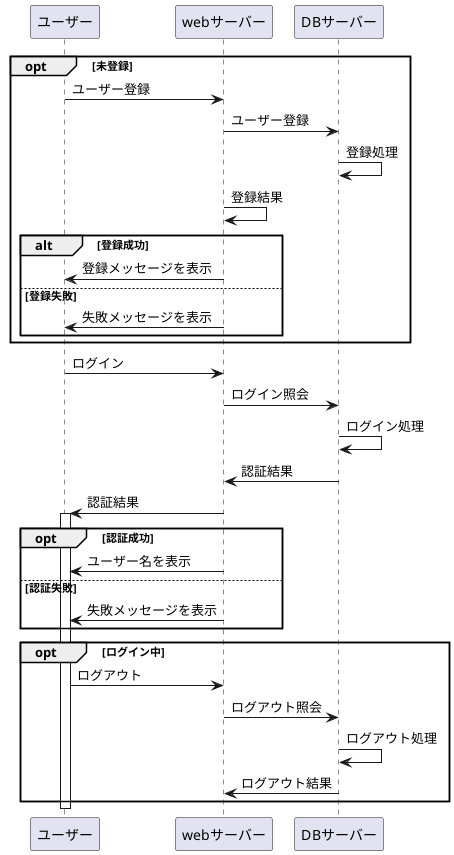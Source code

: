 ```
@startuml
opt 未登録
ユーザー -> webサーバー : ユーザー登録
webサーバー -> DBサーバー : ユーザー登録
DBサーバー -> DBサーバー : 登録処理
webサーバー -> webサーバー : 登録結果

alt 登録成功
webサーバー -> ユーザー : 登録メッセージを表示
else 登録失敗
webサーバー -> ユーザー : 失敗メッセージを表示

end

end
ユーザー -> webサーバー : ログイン
webサーバー -> DBサーバー : ログイン照会
DBサーバー -> DBサーバー : ログイン処理
DBサーバー -> webサーバー : 認証結果
webサーバー -> ユーザー : 認証結果

activate ユーザー

opt 認証成功
webサーバー -> ユーザー : ユーザー名を表示
else 認証失敗
webサーバー -> ユーザー : 失敗メッセージを表示

end

opt ログイン中

ユーザー -> webサーバー : ログアウト
webサーバー -> DBサーバー : ログアウト照会
DBサーバー -> DBサーバー : ログアウト処理
DBサーバー -> webサーバー : ログアウト結果

end

deactivate ユーザー
@enduml
